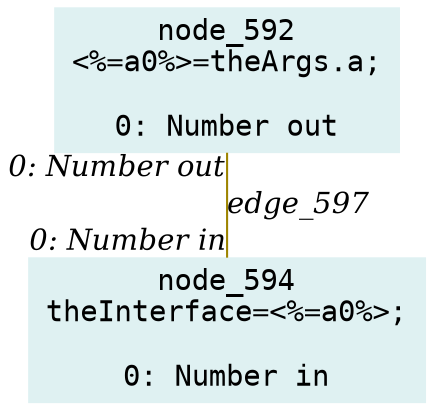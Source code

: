 digraph g{node_592 [shape="box", style="filled", color="#dff1f2", fontname="Courier", label="node_592
<%=a0%>=theArgs.a;

0: Number out" ]
node_594 [shape="box", style="filled", color="#dff1f2", fontname="Courier", label="node_594
theInterface=<%=a0%>;

0: Number in" ]
node_592 -> node_594 [dir=none, arrowHead=none, fontname="Times-Italic", arrowsize=1, color="#9d8400", label="edge_597",  headlabel="0: Number in", taillabel="0: Number out" ]
}